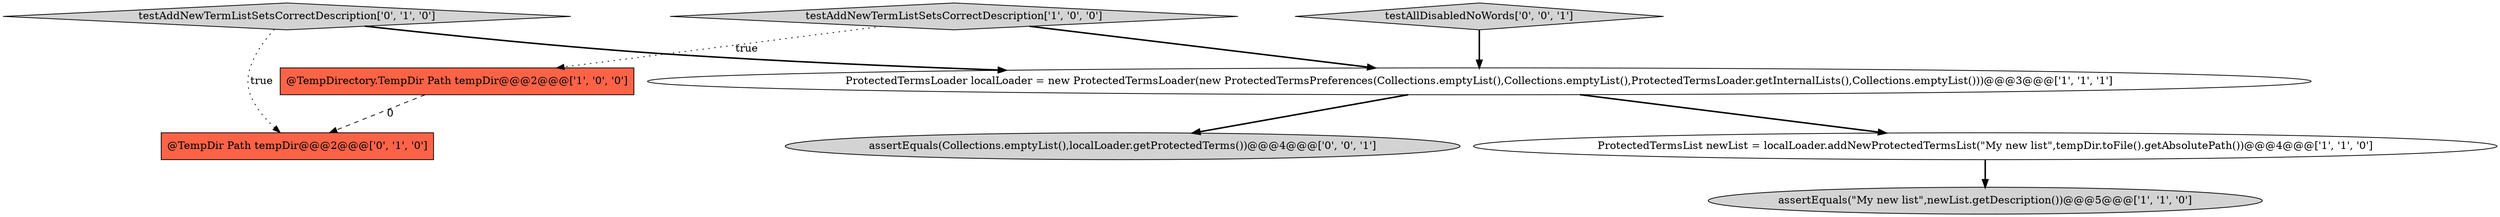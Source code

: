 digraph {
0 [style = filled, label = "assertEquals(\"My new list\",newList.getDescription())@@@5@@@['1', '1', '0']", fillcolor = lightgray, shape = ellipse image = "AAA0AAABBB1BBB"];
5 [style = filled, label = "testAddNewTermListSetsCorrectDescription['0', '1', '0']", fillcolor = lightgray, shape = diamond image = "AAA0AAABBB2BBB"];
6 [style = filled, label = "@TempDir Path tempDir@@@2@@@['0', '1', '0']", fillcolor = tomato, shape = box image = "AAA1AAABBB2BBB"];
1 [style = filled, label = "@TempDirectory.TempDir Path tempDir@@@2@@@['1', '0', '0']", fillcolor = tomato, shape = box image = "AAA1AAABBB1BBB"];
4 [style = filled, label = "ProtectedTermsLoader localLoader = new ProtectedTermsLoader(new ProtectedTermsPreferences(Collections.emptyList(),Collections.emptyList(),ProtectedTermsLoader.getInternalLists(),Collections.emptyList()))@@@3@@@['1', '1', '1']", fillcolor = white, shape = ellipse image = "AAA0AAABBB1BBB"];
8 [style = filled, label = "testAllDisabledNoWords['0', '0', '1']", fillcolor = lightgray, shape = diamond image = "AAA0AAABBB3BBB"];
7 [style = filled, label = "assertEquals(Collections.emptyList(),localLoader.getProtectedTerms())@@@4@@@['0', '0', '1']", fillcolor = lightgray, shape = ellipse image = "AAA0AAABBB3BBB"];
2 [style = filled, label = "testAddNewTermListSetsCorrectDescription['1', '0', '0']", fillcolor = lightgray, shape = diamond image = "AAA0AAABBB1BBB"];
3 [style = filled, label = "ProtectedTermsList newList = localLoader.addNewProtectedTermsList(\"My new list\",tempDir.toFile().getAbsolutePath())@@@4@@@['1', '1', '0']", fillcolor = white, shape = ellipse image = "AAA0AAABBB1BBB"];
5->6 [style = dotted, label="true"];
3->0 [style = bold, label=""];
4->3 [style = bold, label=""];
8->4 [style = bold, label=""];
2->4 [style = bold, label=""];
2->1 [style = dotted, label="true"];
1->6 [style = dashed, label="0"];
4->7 [style = bold, label=""];
5->4 [style = bold, label=""];
}
